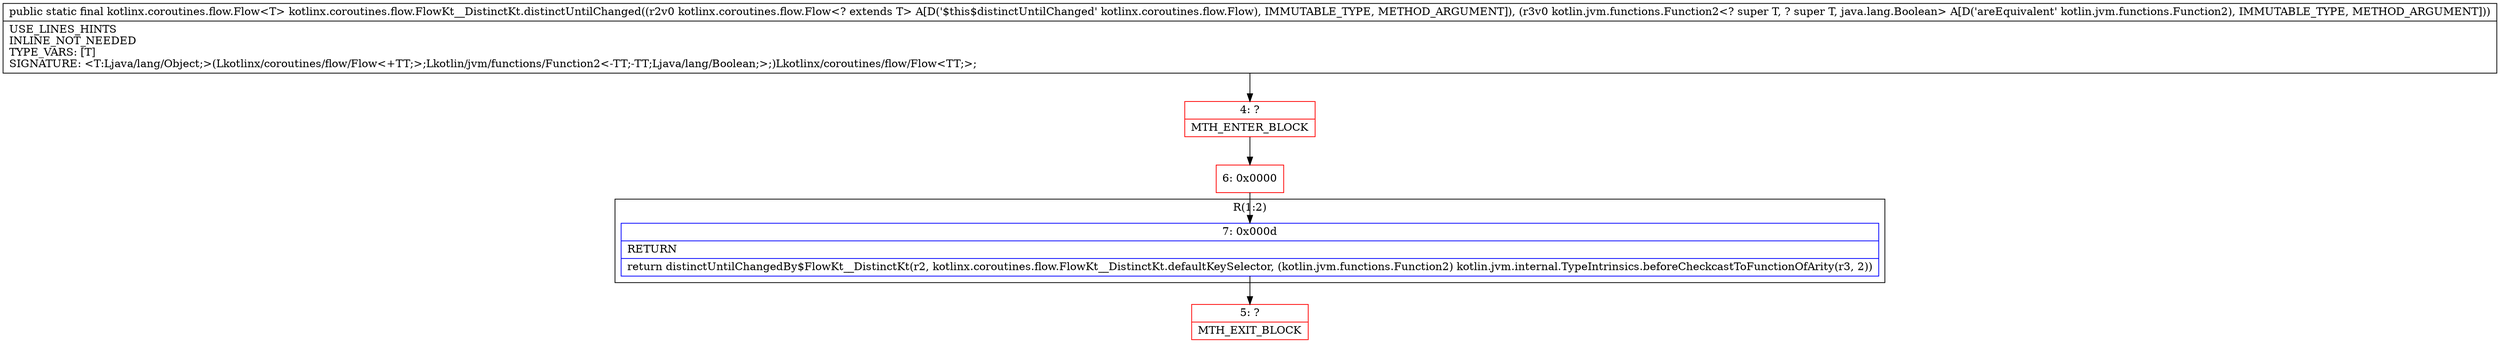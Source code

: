 digraph "CFG forkotlinx.coroutines.flow.FlowKt__DistinctKt.distinctUntilChanged(Lkotlinx\/coroutines\/flow\/Flow;Lkotlin\/jvm\/functions\/Function2;)Lkotlinx\/coroutines\/flow\/Flow;" {
subgraph cluster_Region_925917806 {
label = "R(1:2)";
node [shape=record,color=blue];
Node_7 [shape=record,label="{7\:\ 0x000d|RETURN\l|return distinctUntilChangedBy$FlowKt__DistinctKt(r2, kotlinx.coroutines.flow.FlowKt__DistinctKt.defaultKeySelector, (kotlin.jvm.functions.Function2) kotlin.jvm.internal.TypeIntrinsics.beforeCheckcastToFunctionOfArity(r3, 2))\l}"];
}
Node_4 [shape=record,color=red,label="{4\:\ ?|MTH_ENTER_BLOCK\l}"];
Node_6 [shape=record,color=red,label="{6\:\ 0x0000}"];
Node_5 [shape=record,color=red,label="{5\:\ ?|MTH_EXIT_BLOCK\l}"];
MethodNode[shape=record,label="{public static final kotlinx.coroutines.flow.Flow\<T\> kotlinx.coroutines.flow.FlowKt__DistinctKt.distinctUntilChanged((r2v0 kotlinx.coroutines.flow.Flow\<? extends T\> A[D('$this$distinctUntilChanged' kotlinx.coroutines.flow.Flow), IMMUTABLE_TYPE, METHOD_ARGUMENT]), (r3v0 kotlin.jvm.functions.Function2\<? super T, ? super T, java.lang.Boolean\> A[D('areEquivalent' kotlin.jvm.functions.Function2), IMMUTABLE_TYPE, METHOD_ARGUMENT]))  | USE_LINES_HINTS\lINLINE_NOT_NEEDED\lTYPE_VARS: [T]\lSIGNATURE: \<T:Ljava\/lang\/Object;\>(Lkotlinx\/coroutines\/flow\/Flow\<+TT;\>;Lkotlin\/jvm\/functions\/Function2\<\-TT;\-TT;Ljava\/lang\/Boolean;\>;)Lkotlinx\/coroutines\/flow\/Flow\<TT;\>;\l}"];
MethodNode -> Node_4;Node_7 -> Node_5;
Node_4 -> Node_6;
Node_6 -> Node_7;
}

